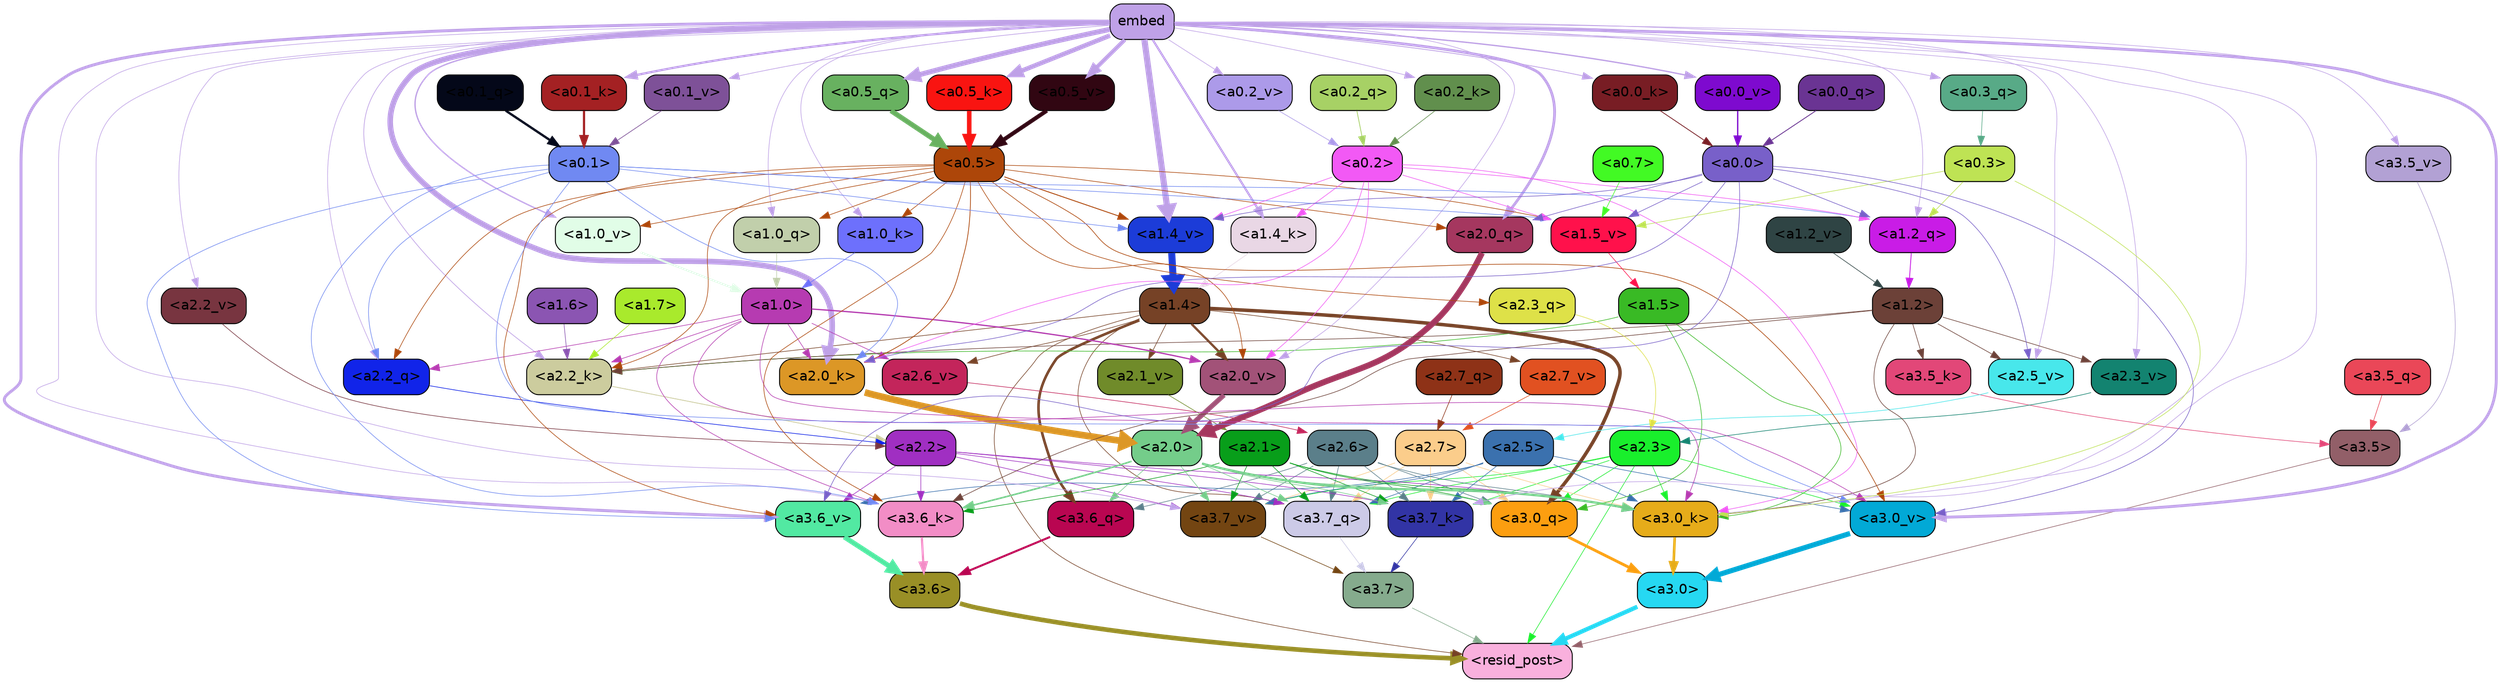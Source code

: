 strict digraph "" {
	graph [bgcolor=transparent,
		layout=dot,
		overlap=false,
		splines=true
	];
	"<a3.7>"	[color=black,
		fillcolor="#85ab8d",
		fontname=Helvetica,
		shape=box,
		style="filled, rounded"];
	"<resid_post>"	[color=black,
		fillcolor="#f9b0dd",
		fontname=Helvetica,
		shape=box,
		style="filled, rounded"];
	"<a3.7>" -> "<resid_post>"	[color="#85ab8d",
		penwidth=0.6];
	"<a3.6>"	[color=black,
		fillcolor="#998f26",
		fontname=Helvetica,
		shape=box,
		style="filled, rounded"];
	"<a3.6>" -> "<resid_post>"	[color="#998f26",
		penwidth=4.6696330308914185];
	"<a3.5>"	[color=black,
		fillcolor="#925f68",
		fontname=Helvetica,
		shape=box,
		style="filled, rounded"];
	"<a3.5>" -> "<resid_post>"	[color="#925f68",
		penwidth=0.6];
	"<a3.0>"	[color=black,
		fillcolor="#26d8f2",
		fontname=Helvetica,
		shape=box,
		style="filled, rounded"];
	"<a3.0>" -> "<resid_post>"	[color="#26d8f2",
		penwidth=4.282557368278503];
	"<a2.3>"	[color=black,
		fillcolor="#19ef2c",
		fontname=Helvetica,
		shape=box,
		style="filled, rounded"];
	"<a2.3>" -> "<resid_post>"	[color="#19ef2c",
		penwidth=0.6];
	"<a3.7_q>"	[color=black,
		fillcolor="#cccae7",
		fontname=Helvetica,
		shape=box,
		style="filled, rounded"];
	"<a2.3>" -> "<a3.7_q>"	[color="#19ef2c",
		penwidth=0.6];
	"<a3.0_q>"	[color=black,
		fillcolor="#fc9e10",
		fontname=Helvetica,
		shape=box,
		style="filled, rounded"];
	"<a2.3>" -> "<a3.0_q>"	[color="#19ef2c",
		penwidth=0.6];
	"<a3.7_k>"	[color=black,
		fillcolor="#3234a5",
		fontname=Helvetica,
		shape=box,
		style="filled, rounded"];
	"<a2.3>" -> "<a3.7_k>"	[color="#19ef2c",
		penwidth=0.6];
	"<a3.0_k>"	[color=black,
		fillcolor="#e6ac1a",
		fontname=Helvetica,
		shape=box,
		style="filled, rounded"];
	"<a2.3>" -> "<a3.0_k>"	[color="#19ef2c",
		penwidth=0.6];
	"<a3.7_v>"	[color=black,
		fillcolor="#734512",
		fontname=Helvetica,
		shape=box,
		style="filled, rounded"];
	"<a2.3>" -> "<a3.7_v>"	[color="#19ef2c",
		penwidth=0.6];
	"<a3.0_v>"	[color=black,
		fillcolor="#02a9d6",
		fontname=Helvetica,
		shape=box,
		style="filled, rounded"];
	"<a2.3>" -> "<a3.0_v>"	[color="#19ef2c",
		penwidth=0.6];
	"<a1.4>"	[color=black,
		fillcolor="#764226",
		fontname=Helvetica,
		shape=box,
		style="filled, rounded"];
	"<a1.4>" -> "<resid_post>"	[color="#764226",
		penwidth=0.6];
	"<a1.4>" -> "<a3.7_q>"	[color="#764226",
		penwidth=0.6];
	"<a3.6_q>"	[color=black,
		fillcolor="#b90651",
		fontname=Helvetica,
		shape=box,
		style="filled, rounded"];
	"<a1.4>" -> "<a3.6_q>"	[color="#764226",
		penwidth=2.6073555648326874];
	"<a1.4>" -> "<a3.0_q>"	[color="#764226",
		penwidth=3.4971605762839317];
	"<a2.2_k>"	[color=black,
		fillcolor="#cccc9e",
		fontname=Helvetica,
		shape=box,
		style="filled, rounded"];
	"<a1.4>" -> "<a2.2_k>"	[color="#764226",
		penwidth=0.6];
	"<a2.7_v>"	[color=black,
		fillcolor="#e15121",
		fontname=Helvetica,
		shape=box,
		style="filled, rounded"];
	"<a1.4>" -> "<a2.7_v>"	[color="#764226",
		penwidth=0.6];
	"<a2.6_v>"	[color=black,
		fillcolor="#c3255b",
		fontname=Helvetica,
		shape=box,
		style="filled, rounded"];
	"<a1.4>" -> "<a2.6_v>"	[color="#764226",
		penwidth=0.6];
	"<a2.1_v>"	[color=black,
		fillcolor="#708b2a",
		fontname=Helvetica,
		shape=box,
		style="filled, rounded"];
	"<a1.4>" -> "<a2.1_v>"	[color="#764226",
		penwidth=0.6];
	"<a2.0_v>"	[color=black,
		fillcolor="#a25278",
		fontname=Helvetica,
		shape=box,
		style="filled, rounded"];
	"<a1.4>" -> "<a2.0_v>"	[color="#764226",
		penwidth=2.268670678138733];
	"<a3.7_q>" -> "<a3.7>"	[color="#cccae7",
		penwidth=0.6];
	"<a3.6_q>" -> "<a3.6>"	[color="#b90651",
		penwidth=2.03758105635643];
	"<a3.5_q>"	[color=black,
		fillcolor="#ea4758",
		fontname=Helvetica,
		shape=box,
		style="filled, rounded"];
	"<a3.5_q>" -> "<a3.5>"	[color="#ea4758",
		penwidth=0.6];
	"<a3.0_q>" -> "<a3.0>"	[color="#fc9e10",
		penwidth=2.8638100624084473];
	"<a3.7_k>" -> "<a3.7>"	[color="#3234a5",
		penwidth=0.6];
	"<a3.6_k>"	[color=black,
		fillcolor="#f28dc6",
		fontname=Helvetica,
		shape=box,
		style="filled, rounded"];
	"<a3.6_k>" -> "<a3.6>"	[color="#f28dc6",
		penwidth=2.174198240041733];
	"<a3.5_k>"	[color=black,
		fillcolor="#e24778",
		fontname=Helvetica,
		shape=box,
		style="filled, rounded"];
	"<a3.5_k>" -> "<a3.5>"	[color="#e24778",
		penwidth=0.6];
	"<a3.0_k>" -> "<a3.0>"	[color="#e6ac1a",
		penwidth=2.6274144649505615];
	"<a3.7_v>" -> "<a3.7>"	[color="#734512",
		penwidth=0.6];
	"<a3.6_v>"	[color=black,
		fillcolor="#52e9a2",
		fontname=Helvetica,
		shape=box,
		style="filled, rounded"];
	"<a3.6_v>" -> "<a3.6>"	[color="#52e9a2",
		penwidth=5.002329230308533];
	"<a3.5_v>"	[color=black,
		fillcolor="#b2a1d4",
		fontname=Helvetica,
		shape=box,
		style="filled, rounded"];
	"<a3.5_v>" -> "<a3.5>"	[color="#b2a1d4",
		penwidth=0.6];
	"<a3.0_v>" -> "<a3.0>"	[color="#02a9d6",
		penwidth=5.188832879066467];
	"<a2.7>"	[color=black,
		fillcolor="#fbcd8b",
		fontname=Helvetica,
		shape=box,
		style="filled, rounded"];
	"<a2.7>" -> "<a3.7_q>"	[color="#fbcd8b",
		penwidth=0.6];
	"<a2.7>" -> "<a3.0_q>"	[color="#fbcd8b",
		penwidth=0.6];
	"<a2.7>" -> "<a3.7_k>"	[color="#fbcd8b",
		penwidth=0.6];
	"<a2.7>" -> "<a3.0_k>"	[color="#fbcd8b",
		penwidth=0.6];
	"<a2.7>" -> "<a3.7_v>"	[color="#fbcd8b",
		penwidth=0.6];
	"<a2.6>"	[color=black,
		fillcolor="#5b7f8a",
		fontname=Helvetica,
		shape=box,
		style="filled, rounded"];
	"<a2.6>" -> "<a3.7_q>"	[color="#5b7f8a",
		penwidth=0.6];
	"<a2.6>" -> "<a3.6_q>"	[color="#5b7f8a",
		penwidth=0.6];
	"<a2.6>" -> "<a3.0_q>"	[color="#5b7f8a",
		penwidth=0.6];
	"<a2.6>" -> "<a3.7_k>"	[color="#5b7f8a",
		penwidth=0.6];
	"<a2.6>" -> "<a3.0_k>"	[color="#5b7f8a",
		penwidth=0.6];
	"<a2.6>" -> "<a3.7_v>"	[color="#5b7f8a",
		penwidth=0.6];
	"<a2.5>"	[color=black,
		fillcolor="#3b71ae",
		fontname=Helvetica,
		shape=box,
		style="filled, rounded"];
	"<a2.5>" -> "<a3.7_q>"	[color="#3b71ae",
		penwidth=0.6];
	"<a2.5>" -> "<a3.7_k>"	[color="#3b71ae",
		penwidth=0.6];
	"<a2.5>" -> "<a3.0_k>"	[color="#3b71ae",
		penwidth=0.6];
	"<a2.5>" -> "<a3.7_v>"	[color="#3b71ae",
		penwidth=0.6];
	"<a2.5>" -> "<a3.6_v>"	[color="#3b71ae",
		penwidth=0.6];
	"<a2.5>" -> "<a3.0_v>"	[color="#3b71ae",
		penwidth=0.6];
	"<a2.2>"	[color=black,
		fillcolor="#a02fc2",
		fontname=Helvetica,
		shape=box,
		style="filled, rounded"];
	"<a2.2>" -> "<a3.7_q>"	[color="#a02fc2",
		penwidth=0.6];
	"<a2.2>" -> "<a3.7_k>"	[color="#a02fc2",
		penwidth=0.6];
	"<a2.2>" -> "<a3.6_k>"	[color="#a02fc2",
		penwidth=0.6];
	"<a2.2>" -> "<a3.0_k>"	[color="#a02fc2",
		penwidth=0.6];
	"<a2.2>" -> "<a3.7_v>"	[color="#a02fc2",
		penwidth=0.6];
	"<a2.2>" -> "<a3.6_v>"	[color="#a02fc2",
		penwidth=0.6];
	"<a2.1>"	[color=black,
		fillcolor="#089e1a",
		fontname=Helvetica,
		shape=box,
		style="filled, rounded"];
	"<a2.1>" -> "<a3.7_q>"	[color="#089e1a",
		penwidth=0.6];
	"<a2.1>" -> "<a3.0_q>"	[color="#089e1a",
		penwidth=0.6];
	"<a2.1>" -> "<a3.7_k>"	[color="#089e1a",
		penwidth=0.6];
	"<a2.1>" -> "<a3.6_k>"	[color="#089e1a",
		penwidth=0.6];
	"<a2.1>" -> "<a3.0_k>"	[color="#089e1a",
		penwidth=0.6];
	"<a2.1>" -> "<a3.7_v>"	[color="#089e1a",
		penwidth=0.6];
	"<a2.0>"	[color=black,
		fillcolor="#74cd8a",
		fontname=Helvetica,
		shape=box,
		style="filled, rounded"];
	"<a2.0>" -> "<a3.7_q>"	[color="#74cd8a",
		penwidth=0.6];
	"<a2.0>" -> "<a3.6_q>"	[color="#74cd8a",
		penwidth=0.6];
	"<a2.0>" -> "<a3.0_q>"	[color="#74cd8a",
		penwidth=0.6];
	"<a2.0>" -> "<a3.7_k>"	[color="#74cd8a",
		penwidth=0.6];
	"<a2.0>" -> "<a3.6_k>"	[color="#74cd8a",
		penwidth=1.5568191409111023];
	"<a2.0>" -> "<a3.0_k>"	[color="#74cd8a",
		penwidth=2.270527422428131];
	"<a2.0>" -> "<a3.7_v>"	[color="#74cd8a",
		penwidth=0.6];
	"<a1.5>"	[color=black,
		fillcolor="#39ba25",
		fontname=Helvetica,
		shape=box,
		style="filled, rounded"];
	"<a1.5>" -> "<a3.0_q>"	[color="#39ba25",
		penwidth=0.6];
	"<a1.5>" -> "<a3.0_k>"	[color="#39ba25",
		penwidth=0.6];
	"<a1.5>" -> "<a2.2_k>"	[color="#39ba25",
		penwidth=0.6];
	embed	[color=black,
		fillcolor="#bfa1e7",
		fontname=Helvetica,
		shape=box,
		style="filled, rounded"];
	embed -> "<a3.7_k>"	[color="#bfa1e7",
		penwidth=0.6];
	embed -> "<a3.6_k>"	[color="#bfa1e7",
		penwidth=0.6];
	embed -> "<a3.0_k>"	[color="#bfa1e7",
		penwidth=0.6];
	embed -> "<a3.7_v>"	[color="#bfa1e7",
		penwidth=0.6];
	embed -> "<a3.6_v>"	[color="#bfa1e7",
		penwidth=2.9588699340820312];
	embed -> "<a3.5_v>"	[color="#bfa1e7",
		penwidth=0.6];
	embed -> "<a3.0_v>"	[color="#bfa1e7",
		penwidth=2.8686431646347046];
	"<a2.2_q>"	[color=black,
		fillcolor="#1124e9",
		fontname=Helvetica,
		shape=box,
		style="filled, rounded"];
	embed -> "<a2.2_q>"	[color="#bfa1e7",
		penwidth=0.6];
	"<a2.0_q>"	[color=black,
		fillcolor="#a5375f",
		fontname=Helvetica,
		shape=box,
		style="filled, rounded"];
	embed -> "<a2.0_q>"	[color="#bfa1e7",
		penwidth=2.7617180347442627];
	embed -> "<a2.2_k>"	[color="#bfa1e7",
		penwidth=0.67606520652771];
	"<a2.0_k>"	[color=black,
		fillcolor="#dc9726",
		fontname=Helvetica,
		shape=box,
		style="filled, rounded"];
	embed -> "<a2.0_k>"	[color="#bfa1e7",
		penwidth=5.615107178688049];
	"<a2.5_v>"	[color=black,
		fillcolor="#48e7eb",
		fontname=Helvetica,
		shape=box,
		style="filled, rounded"];
	embed -> "<a2.5_v>"	[color="#bfa1e7",
		penwidth=0.6];
	"<a2.3_v>"	[color=black,
		fillcolor="#138370",
		fontname=Helvetica,
		shape=box,
		style="filled, rounded"];
	embed -> "<a2.3_v>"	[color="#bfa1e7",
		penwidth=0.6];
	"<a2.2_v>"	[color=black,
		fillcolor="#783540",
		fontname=Helvetica,
		shape=box,
		style="filled, rounded"];
	embed -> "<a2.2_v>"	[color="#bfa1e7",
		penwidth=0.6];
	embed -> "<a2.0_v>"	[color="#bfa1e7",
		penwidth=0.6];
	"<a1.2_q>"	[color=black,
		fillcolor="#c91ce6",
		fontname=Helvetica,
		shape=box,
		style="filled, rounded"];
	embed -> "<a1.2_q>"	[color="#bfa1e7",
		penwidth=0.6];
	"<a1.0_q>"	[color=black,
		fillcolor="#c1cfab",
		fontname=Helvetica,
		shape=box,
		style="filled, rounded"];
	embed -> "<a1.0_q>"	[color="#bfa1e7",
		penwidth=0.6];
	"<a1.4_k>"	[color=black,
		fillcolor="#e9d7e5",
		fontname=Helvetica,
		shape=box,
		style="filled, rounded"];
	embed -> "<a1.4_k>"	[color="#bfa1e7",
		penwidth=2.1468217372894287];
	"<a1.0_k>"	[color=black,
		fillcolor="#6d70fc",
		fontname=Helvetica,
		shape=box,
		style="filled, rounded"];
	embed -> "<a1.0_k>"	[color="#bfa1e7",
		penwidth=0.6];
	"<a1.4_v>"	[color=black,
		fillcolor="#1c3cd8",
		fontname=Helvetica,
		shape=box,
		style="filled, rounded"];
	embed -> "<a1.4_v>"	[color="#bfa1e7",
		penwidth=6.189999580383301];
	"<a1.0_v>"	[color=black,
		fillcolor="#e1fde7",
		fontname=Helvetica,
		shape=box,
		style="filled, rounded"];
	embed -> "<a1.0_v>"	[color="#bfa1e7",
		penwidth=1.3123979568481445];
	"<a0.5_q>"	[color=black,
		fillcolor="#68b160",
		fontname=Helvetica,
		shape=box,
		style="filled, rounded"];
	embed -> "<a0.5_q>"	[color="#bfa1e7",
		penwidth=5.055958271026611];
	"<a0.3_q>"	[color=black,
		fillcolor="#58aa87",
		fontname=Helvetica,
		shape=box,
		style="filled, rounded"];
	embed -> "<a0.3_q>"	[color="#bfa1e7",
		penwidth=0.6];
	"<a0.5_k>"	[color=black,
		fillcolor="#f91411",
		fontname=Helvetica,
		shape=box,
		style="filled, rounded"];
	embed -> "<a0.5_k>"	[color="#bfa1e7",
		penwidth=4.58268666267395];
	"<a0.2_k>"	[color=black,
		fillcolor="#618f4d",
		fontname=Helvetica,
		shape=box,
		style="filled, rounded"];
	embed -> "<a0.2_k>"	[color="#bfa1e7",
		penwidth=0.6];
	"<a0.1_k>"	[color=black,
		fillcolor="#a42123",
		fontname=Helvetica,
		shape=box,
		style="filled, rounded"];
	embed -> "<a0.1_k>"	[color="#bfa1e7",
		penwidth=2.2296652793884277];
	"<a0.0_k>"	[color=black,
		fillcolor="#781d24",
		fontname=Helvetica,
		shape=box,
		style="filled, rounded"];
	embed -> "<a0.0_k>"	[color="#bfa1e7",
		penwidth=0.7705097198486328];
	"<a0.5_v>"	[color=black,
		fillcolor="#310612",
		fontname=Helvetica,
		shape=box,
		style="filled, rounded"];
	embed -> "<a0.5_v>"	[color="#bfa1e7",
		penwidth=4.06441330909729];
	"<a0.2_v>"	[color=black,
		fillcolor="#ac9ae9",
		fontname=Helvetica,
		shape=box,
		style="filled, rounded"];
	embed -> "<a0.2_v>"	[color="#bfa1e7",
		penwidth=0.6];
	"<a0.1_v>"	[color=black,
		fillcolor="#7e5198",
		fontname=Helvetica,
		shape=box,
		style="filled, rounded"];
	embed -> "<a0.1_v>"	[color="#bfa1e7",
		penwidth=0.6574034690856934];
	"<a0.0_v>"	[color=black,
		fillcolor="#7e0acf",
		fontname=Helvetica,
		shape=box,
		style="filled, rounded"];
	embed -> "<a0.0_v>"	[color="#bfa1e7",
		penwidth=1.3119869232177734];
	"<a1.2>"	[color=black,
		fillcolor="#6c4138",
		fontname=Helvetica,
		shape=box,
		style="filled, rounded"];
	"<a1.2>" -> "<a3.6_k>"	[color="#6c4138",
		penwidth=0.6];
	"<a1.2>" -> "<a3.5_k>"	[color="#6c4138",
		penwidth=0.6];
	"<a1.2>" -> "<a3.0_k>"	[color="#6c4138",
		penwidth=0.6];
	"<a1.2>" -> "<a2.2_k>"	[color="#6c4138",
		penwidth=0.6];
	"<a1.2>" -> "<a2.5_v>"	[color="#6c4138",
		penwidth=0.6];
	"<a1.2>" -> "<a2.3_v>"	[color="#6c4138",
		penwidth=0.6];
	"<a1.0>"	[color=black,
		fillcolor="#b63bb1",
		fontname=Helvetica,
		shape=box,
		style="filled, rounded"];
	"<a1.0>" -> "<a3.6_k>"	[color="#b63bb1",
		penwidth=0.6];
	"<a1.0>" -> "<a3.0_k>"	[color="#b63bb1",
		penwidth=0.6];
	"<a1.0>" -> "<a3.0_v>"	[color="#b63bb1",
		penwidth=0.6];
	"<a1.0>" -> "<a2.2_q>"	[color="#b63bb1",
		penwidth=0.6];
	"<a1.0>" -> "<a2.2_k>"	[color="#b63bb1",
		penwidth=0.6];
	"<a1.0>" -> "<a2.0_k>"	[color="#b63bb1",
		penwidth=0.6];
	"<a1.0>" -> "<a2.6_v>"	[color="#b63bb1",
		penwidth=0.6];
	"<a1.0>" -> "<a2.0_v>"	[color="#b63bb1",
		penwidth=1.27996826171875];
	"<a0.5>"	[color=black,
		fillcolor="#ad4609",
		fontname=Helvetica,
		shape=box,
		style="filled, rounded"];
	"<a0.5>" -> "<a3.6_k>"	[color="#ad4609",
		penwidth=0.6];
	"<a0.5>" -> "<a3.6_v>"	[color="#ad4609",
		penwidth=0.6];
	"<a0.5>" -> "<a3.0_v>"	[color="#ad4609",
		penwidth=0.6421224474906921];
	"<a2.3_q>"	[color=black,
		fillcolor="#dee148",
		fontname=Helvetica,
		shape=box,
		style="filled, rounded"];
	"<a0.5>" -> "<a2.3_q>"	[color="#ad4609",
		penwidth=0.6];
	"<a0.5>" -> "<a2.2_q>"	[color="#ad4609",
		penwidth=0.6];
	"<a0.5>" -> "<a2.0_q>"	[color="#ad4609",
		penwidth=0.6];
	"<a0.5>" -> "<a2.2_k>"	[color="#ad4609",
		penwidth=0.6];
	"<a0.5>" -> "<a2.0_k>"	[color="#ad4609",
		penwidth=0.7151575088500977];
	"<a0.5>" -> "<a2.0_v>"	[color="#ad4609",
		penwidth=0.6];
	"<a0.5>" -> "<a1.0_q>"	[color="#ad4609",
		penwidth=0.6];
	"<a0.5>" -> "<a1.0_k>"	[color="#ad4609",
		penwidth=0.6];
	"<a1.5_v>"	[color=black,
		fillcolor="#ff114b",
		fontname=Helvetica,
		shape=box,
		style="filled, rounded"];
	"<a0.5>" -> "<a1.5_v>"	[color="#ad4609",
		penwidth=0.6];
	"<a0.5>" -> "<a1.4_v>"	[color="#ad4609",
		penwidth=0.8927993774414062];
	"<a0.5>" -> "<a1.0_v>"	[color="#ad4609",
		penwidth=0.6];
	"<a0.1>"	[color=black,
		fillcolor="#7089f2",
		fontname=Helvetica,
		shape=box,
		style="filled, rounded"];
	"<a0.1>" -> "<a3.6_k>"	[color="#7089f2",
		penwidth=0.6];
	"<a0.1>" -> "<a3.6_v>"	[color="#7089f2",
		penwidth=0.6];
	"<a0.1>" -> "<a3.0_v>"	[color="#7089f2",
		penwidth=0.6];
	"<a0.1>" -> "<a2.2_q>"	[color="#7089f2",
		penwidth=0.6];
	"<a0.1>" -> "<a2.0_k>"	[color="#7089f2",
		penwidth=0.6];
	"<a0.1>" -> "<a1.2_q>"	[color="#7089f2",
		penwidth=0.6];
	"<a0.1>" -> "<a1.5_v>"	[color="#7089f2",
		penwidth=0.6];
	"<a0.1>" -> "<a1.4_v>"	[color="#7089f2",
		penwidth=0.6];
	"<a0.3>"	[color=black,
		fillcolor="#bee354",
		fontname=Helvetica,
		shape=box,
		style="filled, rounded"];
	"<a0.3>" -> "<a3.0_k>"	[color="#bee354",
		penwidth=0.6];
	"<a0.3>" -> "<a1.2_q>"	[color="#bee354",
		penwidth=0.6];
	"<a0.3>" -> "<a1.5_v>"	[color="#bee354",
		penwidth=0.6];
	"<a0.2>"	[color=black,
		fillcolor="#f259f5",
		fontname=Helvetica,
		shape=box,
		style="filled, rounded"];
	"<a0.2>" -> "<a3.0_k>"	[color="#f259f5",
		penwidth=0.6];
	"<a0.2>" -> "<a2.0_k>"	[color="#f259f5",
		penwidth=0.6];
	"<a0.2>" -> "<a2.0_v>"	[color="#f259f5",
		penwidth=0.6];
	"<a0.2>" -> "<a1.2_q>"	[color="#f259f5",
		penwidth=0.6];
	"<a0.2>" -> "<a1.4_k>"	[color="#f259f5",
		penwidth=0.6];
	"<a0.2>" -> "<a1.5_v>"	[color="#f259f5",
		penwidth=0.6];
	"<a0.2>" -> "<a1.4_v>"	[color="#f259f5",
		penwidth=0.6];
	"<a0.0>"	[color=black,
		fillcolor="#7860c9",
		fontname=Helvetica,
		shape=box,
		style="filled, rounded"];
	"<a0.0>" -> "<a3.6_v>"	[color="#7860c9",
		penwidth=0.6];
	"<a0.0>" -> "<a3.0_v>"	[color="#7860c9",
		penwidth=0.6];
	"<a0.0>" -> "<a2.0_q>"	[color="#7860c9",
		penwidth=0.6];
	"<a0.0>" -> "<a2.0_k>"	[color="#7860c9",
		penwidth=0.6];
	"<a0.0>" -> "<a2.5_v>"	[color="#7860c9",
		penwidth=0.6];
	"<a0.0>" -> "<a1.2_q>"	[color="#7860c9",
		penwidth=0.6];
	"<a0.0>" -> "<a1.5_v>"	[color="#7860c9",
		penwidth=0.6];
	"<a0.0>" -> "<a1.4_v>"	[color="#7860c9",
		penwidth=0.6];
	"<a2.7_q>"	[color=black,
		fillcolor="#8e3217",
		fontname=Helvetica,
		shape=box,
		style="filled, rounded"];
	"<a2.7_q>" -> "<a2.7>"	[color="#8e3217",
		penwidth=0.6];
	"<a2.3_q>" -> "<a2.3>"	[color="#dee148",
		penwidth=0.6];
	"<a2.2_q>" -> "<a2.2>"	[color="#1124e9",
		penwidth=0.6340763568878174];
	"<a2.0_q>" -> "<a2.0>"	[color="#a5375f",
		penwidth=6.0160088539123535];
	"<a2.2_k>" -> "<a2.2>"	[color="#cccc9e",
		penwidth=0.7764816284179688];
	"<a2.0_k>" -> "<a2.0>"	[color="#dc9726",
		penwidth=6.773025274276733];
	"<a2.7_v>" -> "<a2.7>"	[color="#e15121",
		penwidth=0.6];
	"<a2.6_v>" -> "<a2.6>"	[color="#c3255b",
		penwidth=0.6];
	"<a2.5_v>" -> "<a2.5>"	[color="#48e7eb",
		penwidth=0.6];
	"<a2.3_v>" -> "<a2.3>"	[color="#138370",
		penwidth=0.6];
	"<a2.2_v>" -> "<a2.2>"	[color="#783540",
		penwidth=0.6];
	"<a2.1_v>" -> "<a2.1>"	[color="#708b2a",
		penwidth=0.6];
	"<a2.0_v>" -> "<a2.0>"	[color="#a25278",
		penwidth=4.906715989112854];
	"<a1.7>"	[color=black,
		fillcolor="#a9ea2c",
		fontname=Helvetica,
		shape=box,
		style="filled, rounded"];
	"<a1.7>" -> "<a2.2_k>"	[color="#a9ea2c",
		penwidth=0.6];
	"<a1.6>"	[color=black,
		fillcolor="#8b55b2",
		fontname=Helvetica,
		shape=box,
		style="filled, rounded"];
	"<a1.6>" -> "<a2.2_k>"	[color="#8b55b2",
		penwidth=0.6];
	"<a1.2_q>" -> "<a1.2>"	[color="#c91ce6",
		penwidth=0.836545467376709];
	"<a1.0_q>" -> "<a1.0>"	[color="#c1cfab",
		penwidth=0.6];
	"<a1.4_k>" -> "<a1.4>"	[color="#e9d7e5",
		penwidth=0.6];
	"<a1.0_k>" -> "<a1.0>"	[color="#6d70fc",
		penwidth=0.6];
	"<a1.5_v>" -> "<a1.5>"	[color="#ff114b",
		penwidth=0.6];
	"<a1.4_v>" -> "<a1.4>"	[color="#1c3cd8",
		penwidth=7.093163728713989];
	"<a1.2_v>"	[color=black,
		fillcolor="#2f4444",
		fontname=Helvetica,
		shape=box,
		style="filled, rounded"];
	"<a1.2_v>" -> "<a1.2>"	[color="#2f4444",
		penwidth=0.6];
	"<a1.0_v>" -> "<a1.0>"	[color="#e1fde7",
		penwidth=1.9666723012924194];
	"<a0.7>"	[color=black,
		fillcolor="#42fa24",
		fontname=Helvetica,
		shape=box,
		style="filled, rounded"];
	"<a0.7>" -> "<a1.5_v>"	[color="#42fa24",
		penwidth=0.6];
	"<a0.5_q>" -> "<a0.5>"	[color="#68b160",
		penwidth=5.0559651255607605];
	"<a0.3_q>" -> "<a0.3>"	[color="#58aa87",
		penwidth=0.6];
	"<a0.2_q>"	[color=black,
		fillcolor="#a7d165",
		fontname=Helvetica,
		shape=box,
		style="filled, rounded"];
	"<a0.2_q>" -> "<a0.2>"	[color="#a7d165",
		penwidth=0.7587676048278809];
	"<a0.1_q>"	[color=black,
		fillcolor="#040819",
		fontname=Helvetica,
		shape=box,
		style="filled, rounded"];
	"<a0.1_q>" -> "<a0.1>"	[color="#040819",
		penwidth=2.3103086948394775];
	"<a0.0_q>"	[color=black,
		fillcolor="#6a3493",
		fontname=Helvetica,
		shape=box,
		style="filled, rounded"];
	"<a0.0_q>" -> "<a0.0>"	[color="#6a3493",
		penwidth=0.8285908699035645];
	"<a0.5_k>" -> "<a0.5>"	[color="#f91411",
		penwidth=4.577519536018372];
	"<a0.2_k>" -> "<a0.2>"	[color="#618f4d",
		penwidth=0.6];
	"<a0.1_k>" -> "<a0.1>"	[color="#a42123",
		penwidth=2.2273199558258057];
	"<a0.0_k>" -> "<a0.0>"	[color="#781d24",
		penwidth=0.7703166007995605];
	"<a0.5_v>" -> "<a0.5>"	[color="#310612",
		penwidth=4.062177300453186];
	"<a0.2_v>" -> "<a0.2>"	[color="#ac9ae9",
		penwidth=0.6];
	"<a0.1_v>" -> "<a0.1>"	[color="#7e5198",
		penwidth=0.654442310333252];
	"<a0.0_v>" -> "<a0.0>"	[color="#7e0acf",
		penwidth=1.307939052581787];
}
